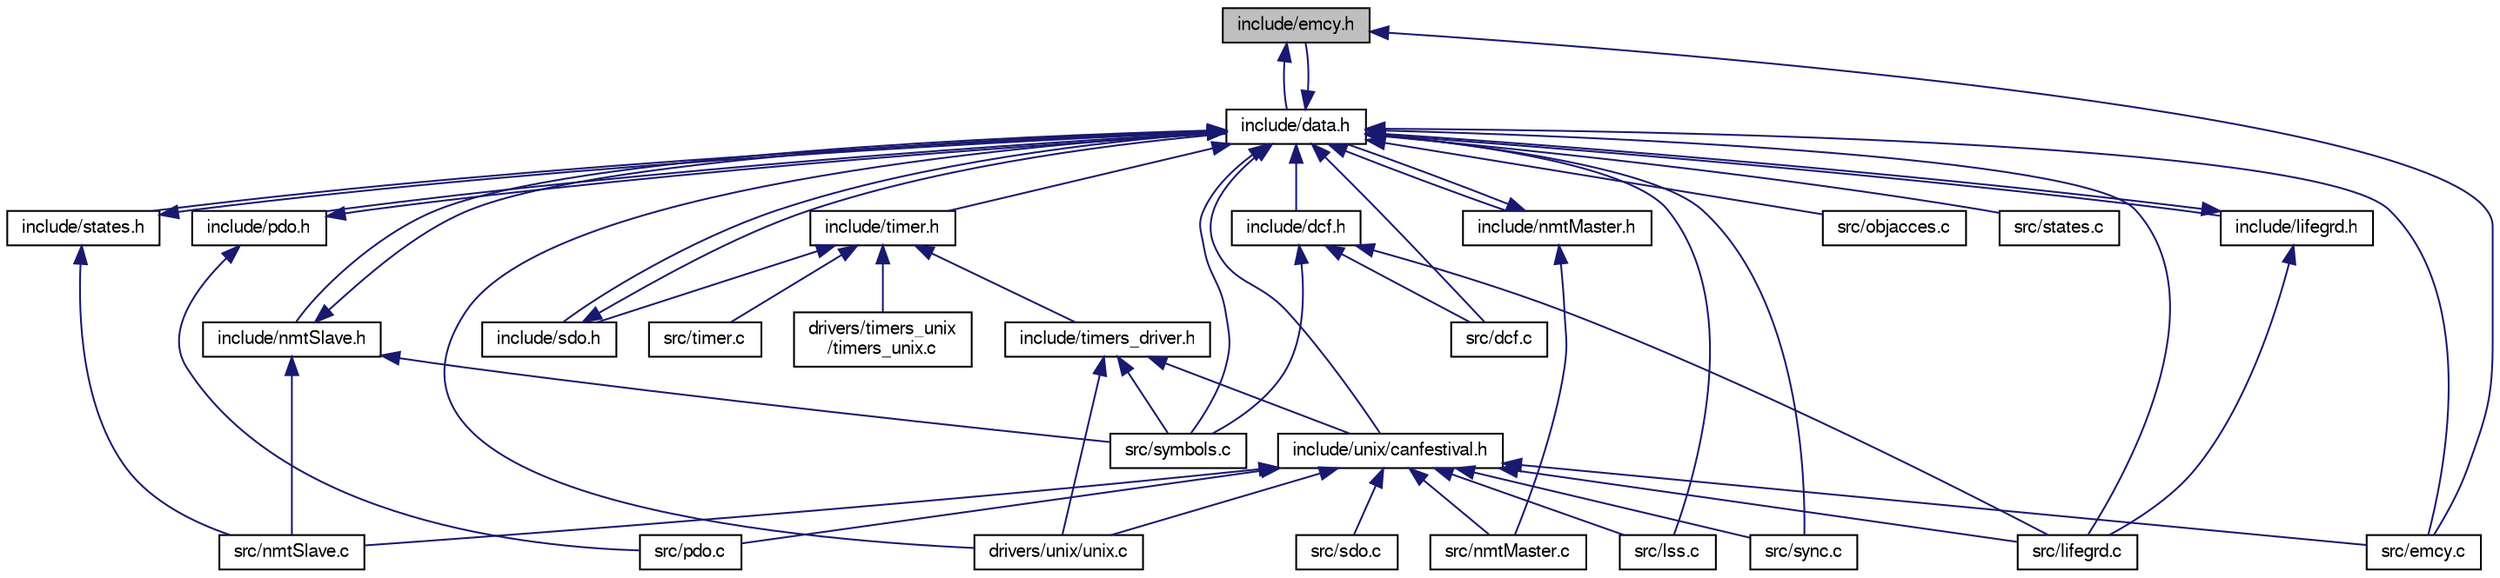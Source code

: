 digraph "include/emcy.h"
{
  edge [fontname="FreeSans",fontsize="10",labelfontname="FreeSans",labelfontsize="10"];
  node [fontname="FreeSans",fontsize="10",shape=record];
  Node1 [label="include/emcy.h",height=0.2,width=0.4,color="black", fillcolor="grey75", style="filled" fontcolor="black"];
  Node1 -> Node2 [dir="back",color="midnightblue",fontsize="10",style="solid",fontname="FreeSans"];
  Node2 [label="include/data.h",height=0.2,width=0.4,color="black", fillcolor="white", style="filled",URL="$data_8h_source.html"];
  Node2 -> Node3 [dir="back",color="midnightblue",fontsize="10",style="solid",fontname="FreeSans"];
  Node3 [label="include/unix/canfestival.h",height=0.2,width=0.4,color="black", fillcolor="white", style="filled",URL="$canfestival_8h_source.html"];
  Node3 -> Node4 [dir="back",color="midnightblue",fontsize="10",style="solid",fontname="FreeSans"];
  Node4 [label="src/emcy.c",height=0.2,width=0.4,color="black", fillcolor="white", style="filled",URL="$emcy_8c.html",tooltip="Definitions of the functions that manage EMCY (emergency) messages. "];
  Node3 -> Node5 [dir="back",color="midnightblue",fontsize="10",style="solid",fontname="FreeSans"];
  Node5 [label="src/lifegrd.c",height=0.2,width=0.4,color="black", fillcolor="white", style="filled",URL="$lifegrd_8c.html"];
  Node3 -> Node6 [dir="back",color="midnightblue",fontsize="10",style="solid",fontname="FreeSans"];
  Node6 [label="src/lss.c",height=0.2,width=0.4,color="black", fillcolor="white", style="filled",URL="$lss_8c.html"];
  Node3 -> Node7 [dir="back",color="midnightblue",fontsize="10",style="solid",fontname="FreeSans"];
  Node7 [label="src/nmtMaster.c",height=0.2,width=0.4,color="black", fillcolor="white", style="filled",URL="$nmtMaster_8c.html"];
  Node3 -> Node8 [dir="back",color="midnightblue",fontsize="10",style="solid",fontname="FreeSans"];
  Node8 [label="src/nmtSlave.c",height=0.2,width=0.4,color="black", fillcolor="white", style="filled",URL="$nmtSlave_8c.html"];
  Node3 -> Node9 [dir="back",color="midnightblue",fontsize="10",style="solid",fontname="FreeSans"];
  Node9 [label="src/pdo.c",height=0.2,width=0.4,color="black", fillcolor="white", style="filled",URL="$pdo_8c.html"];
  Node3 -> Node10 [dir="back",color="midnightblue",fontsize="10",style="solid",fontname="FreeSans"];
  Node10 [label="src/sdo.c",height=0.2,width=0.4,color="black", fillcolor="white", style="filled",URL="$sdo_8c.html"];
  Node3 -> Node11 [dir="back",color="midnightblue",fontsize="10",style="solid",fontname="FreeSans"];
  Node11 [label="src/sync.c",height=0.2,width=0.4,color="black", fillcolor="white", style="filled",URL="$sync_8c.html"];
  Node3 -> Node12 [dir="back",color="midnightblue",fontsize="10",style="solid",fontname="FreeSans"];
  Node12 [label="drivers/unix/unix.c",height=0.2,width=0.4,color="black", fillcolor="white", style="filled",URL="$unix_8c_source.html"];
  Node2 -> Node13 [dir="back",color="midnightblue",fontsize="10",style="solid",fontname="FreeSans"];
  Node13 [label="include/timer.h",height=0.2,width=0.4,color="black", fillcolor="white", style="filled",URL="$timer_8h_source.html"];
  Node13 -> Node14 [dir="back",color="midnightblue",fontsize="10",style="solid",fontname="FreeSans"];
  Node14 [label="include/sdo.h",height=0.2,width=0.4,color="black", fillcolor="white", style="filled",URL="$sdo_8h_source.html"];
  Node14 -> Node2 [dir="back",color="midnightblue",fontsize="10",style="solid",fontname="FreeSans"];
  Node13 -> Node15 [dir="back",color="midnightblue",fontsize="10",style="solid",fontname="FreeSans"];
  Node15 [label="include/timers_driver.h",height=0.2,width=0.4,color="black", fillcolor="white", style="filled",URL="$timers__driver_8h_source.html"];
  Node15 -> Node3 [dir="back",color="midnightblue",fontsize="10",style="solid",fontname="FreeSans"];
  Node15 -> Node16 [dir="back",color="midnightblue",fontsize="10",style="solid",fontname="FreeSans"];
  Node16 [label="src/symbols.c",height=0.2,width=0.4,color="black", fillcolor="white", style="filled",URL="$symbols_8c_source.html"];
  Node15 -> Node12 [dir="back",color="midnightblue",fontsize="10",style="solid",fontname="FreeSans"];
  Node13 -> Node17 [dir="back",color="midnightblue",fontsize="10",style="solid",fontname="FreeSans"];
  Node17 [label="src/timer.c",height=0.2,width=0.4,color="black", fillcolor="white", style="filled",URL="$timer_8c.html"];
  Node13 -> Node18 [dir="back",color="midnightblue",fontsize="10",style="solid",fontname="FreeSans"];
  Node18 [label="drivers/timers_unix\l/timers_unix.c",height=0.2,width=0.4,color="black", fillcolor="white", style="filled",URL="$timers__unix_8c_source.html"];
  Node2 -> Node14 [dir="back",color="midnightblue",fontsize="10",style="solid",fontname="FreeSans"];
  Node2 -> Node19 [dir="back",color="midnightblue",fontsize="10",style="solid",fontname="FreeSans"];
  Node19 [label="include/pdo.h",height=0.2,width=0.4,color="black", fillcolor="white", style="filled",URL="$pdo_8h_source.html"];
  Node19 -> Node2 [dir="back",color="midnightblue",fontsize="10",style="solid",fontname="FreeSans"];
  Node19 -> Node9 [dir="back",color="midnightblue",fontsize="10",style="solid",fontname="FreeSans"];
  Node2 -> Node20 [dir="back",color="midnightblue",fontsize="10",style="solid",fontname="FreeSans"];
  Node20 [label="include/states.h",height=0.2,width=0.4,color="black", fillcolor="white", style="filled",URL="$states_8h_source.html"];
  Node20 -> Node2 [dir="back",color="midnightblue",fontsize="10",style="solid",fontname="FreeSans"];
  Node20 -> Node8 [dir="back",color="midnightblue",fontsize="10",style="solid",fontname="FreeSans"];
  Node2 -> Node21 [dir="back",color="midnightblue",fontsize="10",style="solid",fontname="FreeSans"];
  Node21 [label="include/lifegrd.h",height=0.2,width=0.4,color="black", fillcolor="white", style="filled",URL="$lifegrd_8h.html"];
  Node21 -> Node2 [dir="back",color="midnightblue",fontsize="10",style="solid",fontname="FreeSans"];
  Node21 -> Node5 [dir="back",color="midnightblue",fontsize="10",style="solid",fontname="FreeSans"];
  Node2 -> Node22 [dir="back",color="midnightblue",fontsize="10",style="solid",fontname="FreeSans"];
  Node22 [label="include/nmtSlave.h",height=0.2,width=0.4,color="black", fillcolor="white", style="filled",URL="$nmtSlave_8h_source.html"];
  Node22 -> Node2 [dir="back",color="midnightblue",fontsize="10",style="solid",fontname="FreeSans"];
  Node22 -> Node8 [dir="back",color="midnightblue",fontsize="10",style="solid",fontname="FreeSans"];
  Node22 -> Node16 [dir="back",color="midnightblue",fontsize="10",style="solid",fontname="FreeSans"];
  Node2 -> Node23 [dir="back",color="midnightblue",fontsize="10",style="solid",fontname="FreeSans"];
  Node23 [label="include/nmtMaster.h",height=0.2,width=0.4,color="black", fillcolor="white", style="filled",URL="$nmtMaster_8h_source.html"];
  Node23 -> Node2 [dir="back",color="midnightblue",fontsize="10",style="solid",fontname="FreeSans"];
  Node23 -> Node7 [dir="back",color="midnightblue",fontsize="10",style="solid",fontname="FreeSans"];
  Node2 -> Node1 [dir="back",color="midnightblue",fontsize="10",style="solid",fontname="FreeSans"];
  Node2 -> Node24 [dir="back",color="midnightblue",fontsize="10",style="solid",fontname="FreeSans"];
  Node24 [label="include/dcf.h",height=0.2,width=0.4,color="black", fillcolor="white", style="filled",URL="$dcf_8h_source.html"];
  Node24 -> Node25 [dir="back",color="midnightblue",fontsize="10",style="solid",fontname="FreeSans"];
  Node25 [label="src/dcf.c",height=0.2,width=0.4,color="black", fillcolor="white", style="filled",URL="$dcf_8c.html",tooltip="EXEMPLE OF SOMMARY. "];
  Node24 -> Node5 [dir="back",color="midnightblue",fontsize="10",style="solid",fontname="FreeSans"];
  Node24 -> Node16 [dir="back",color="midnightblue",fontsize="10",style="solid",fontname="FreeSans"];
  Node2 -> Node25 [dir="back",color="midnightblue",fontsize="10",style="solid",fontname="FreeSans"];
  Node2 -> Node4 [dir="back",color="midnightblue",fontsize="10",style="solid",fontname="FreeSans"];
  Node2 -> Node5 [dir="back",color="midnightblue",fontsize="10",style="solid",fontname="FreeSans"];
  Node2 -> Node6 [dir="back",color="midnightblue",fontsize="10",style="solid",fontname="FreeSans"];
  Node2 -> Node26 [dir="back",color="midnightblue",fontsize="10",style="solid",fontname="FreeSans"];
  Node26 [label="src/objacces.c",height=0.2,width=0.4,color="black", fillcolor="white", style="filled",URL="$objacces_8c.html"];
  Node2 -> Node27 [dir="back",color="midnightblue",fontsize="10",style="solid",fontname="FreeSans"];
  Node27 [label="src/states.c",height=0.2,width=0.4,color="black", fillcolor="white", style="filled",URL="$states_8c.html"];
  Node2 -> Node16 [dir="back",color="midnightblue",fontsize="10",style="solid",fontname="FreeSans"];
  Node2 -> Node11 [dir="back",color="midnightblue",fontsize="10",style="solid",fontname="FreeSans"];
  Node2 -> Node12 [dir="back",color="midnightblue",fontsize="10",style="solid",fontname="FreeSans"];
  Node1 -> Node4 [dir="back",color="midnightblue",fontsize="10",style="solid",fontname="FreeSans"];
}
